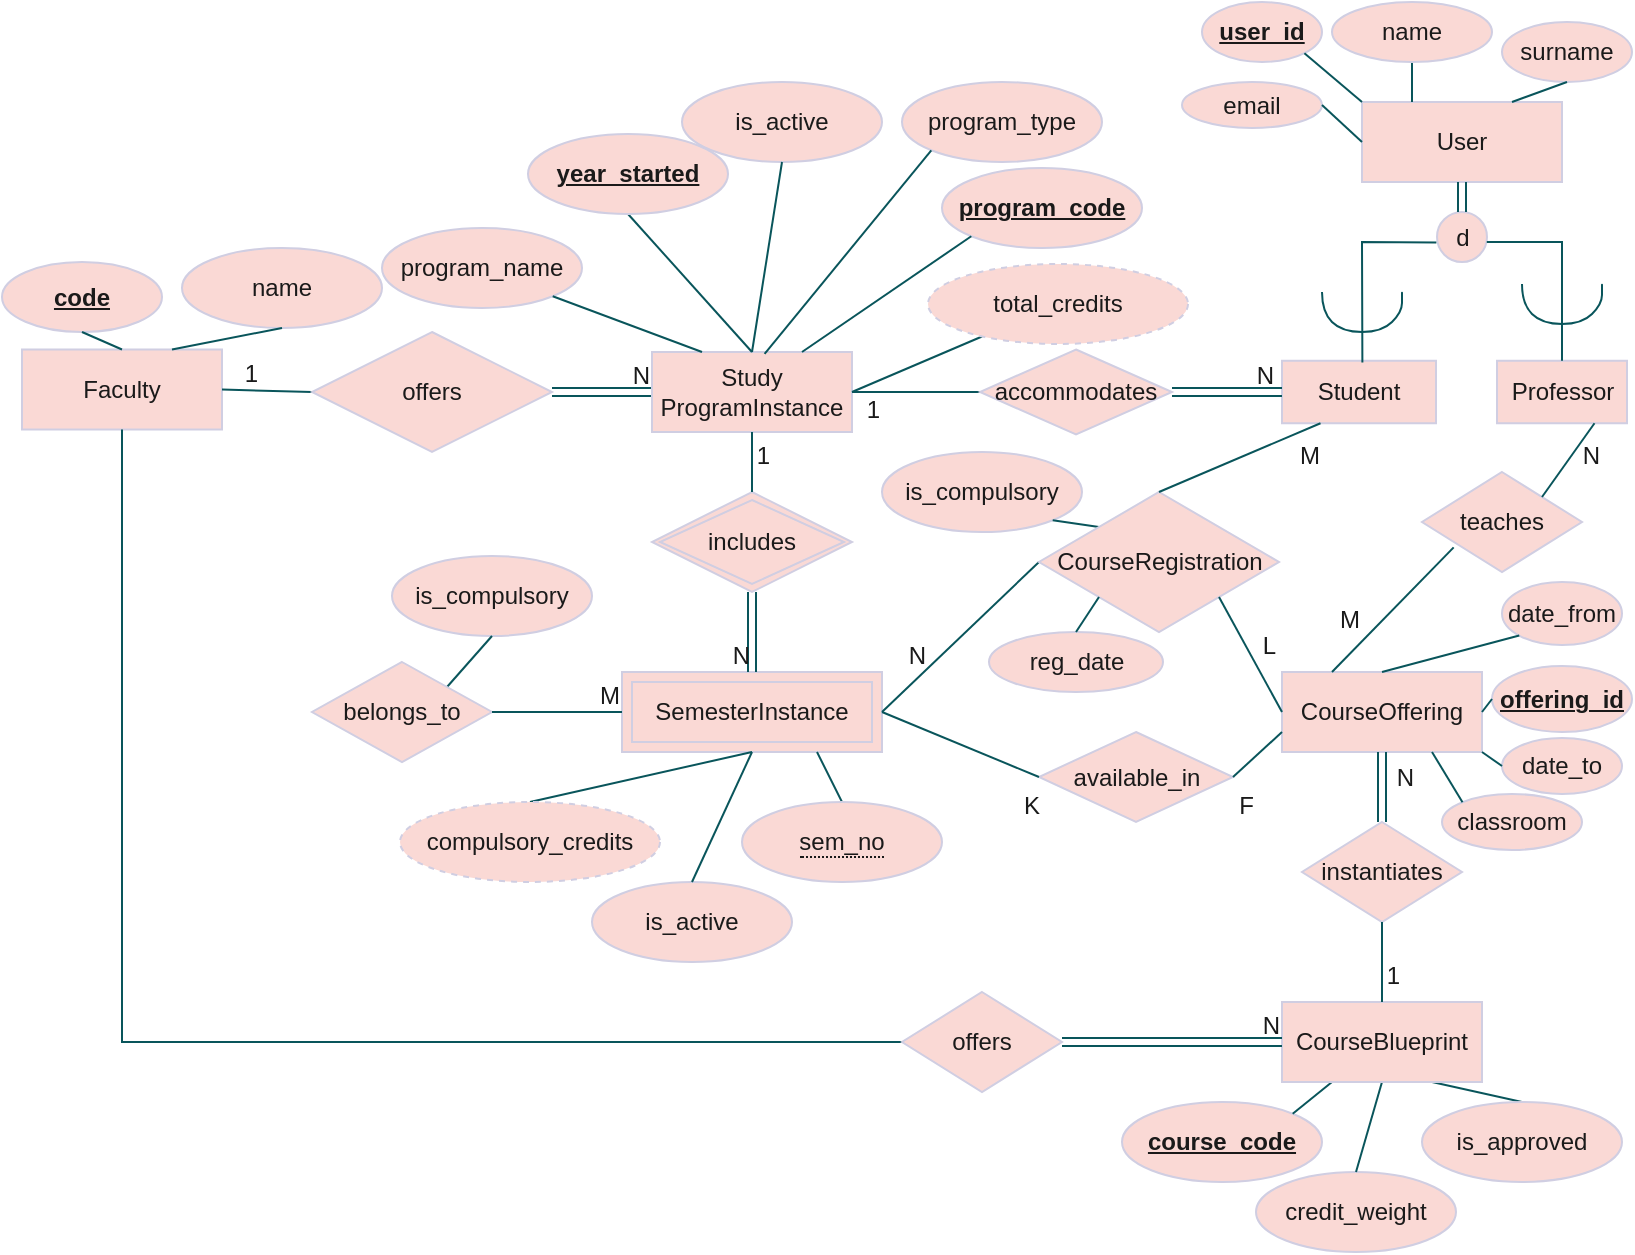 <mxfile version="26.2.10">
  <diagram name="Page-1" id="ZFAcVRVE-hqpHr65Nv5H">
    <mxGraphModel dx="1200" dy="825" grid="1" gridSize="10" guides="1" tooltips="1" connect="1" arrows="1" fold="1" page="1" pageScale="1" pageWidth="827" pageHeight="1169" math="0" shadow="0">
      <root>
        <mxCell id="0" />
        <mxCell id="1" parent="0" />
        <mxCell id="Cuksicx7Q6Ttsj1FzyHK-64" value="Faculty" style="whiteSpace=wrap;html=1;align=center;labelBackgroundColor=none;fillColor=#FAD9D5;strokeColor=#D0CEE2;fontColor=#1A1A1A;" parent="1" vertex="1">
          <mxGeometry x="16" y="203.75" width="100" height="40" as="geometry" />
        </mxCell>
        <mxCell id="Cuksicx7Q6Ttsj1FzyHK-65" value="&lt;b&gt;code&lt;/b&gt;" style="ellipse;whiteSpace=wrap;html=1;align=center;fontStyle=4;labelBackgroundColor=none;fillColor=#FAD9D5;strokeColor=#D0CEE2;fontColor=#1A1A1A;" parent="1" vertex="1">
          <mxGeometry x="6" y="160" width="80" height="35" as="geometry" />
        </mxCell>
        <mxCell id="Cuksicx7Q6Ttsj1FzyHK-66" value="" style="endArrow=none;html=1;rounded=0;entryX=0.5;entryY=0;entryDx=0;entryDy=0;exitX=0.5;exitY=1;exitDx=0;exitDy=0;labelBackgroundColor=none;fontColor=default;strokeColor=#09555B;" parent="1" source="Cuksicx7Q6Ttsj1FzyHK-65" target="Cuksicx7Q6Ttsj1FzyHK-64" edge="1">
          <mxGeometry relative="1" as="geometry">
            <mxPoint x="66" y="170" as="sourcePoint" />
            <mxPoint x="41" y="244" as="targetPoint" />
          </mxGeometry>
        </mxCell>
        <mxCell id="Cuksicx7Q6Ttsj1FzyHK-67" value="" style="shape=link;html=1;rounded=0;exitX=1;exitY=0.5;exitDx=0;exitDy=0;entryX=0;entryY=0.5;entryDx=0;entryDy=0;labelBackgroundColor=none;fontColor=default;strokeColor=#09555B;" parent="1" source="Cuksicx7Q6Ttsj1FzyHK-72" target="Cuksicx7Q6Ttsj1FzyHK-71" edge="1">
          <mxGeometry relative="1" as="geometry">
            <mxPoint x="271" y="225" as="sourcePoint" />
            <mxPoint x="331" y="225" as="targetPoint" />
          </mxGeometry>
        </mxCell>
        <mxCell id="Cuksicx7Q6Ttsj1FzyHK-68" value="N" style="resizable=0;html=1;whiteSpace=wrap;align=right;verticalAlign=bottom;labelBackgroundColor=none;fillColor=#FAD9D5;strokeColor=#D0CEE2;fontColor=#1A1A1A;" parent="Cuksicx7Q6Ttsj1FzyHK-67" connectable="0" vertex="1">
          <mxGeometry x="1" relative="1" as="geometry" />
        </mxCell>
        <mxCell id="Cuksicx7Q6Ttsj1FzyHK-69" value="" style="endArrow=none;html=1;rounded=0;exitX=1;exitY=0.5;exitDx=0;exitDy=0;entryX=0;entryY=0.5;entryDx=0;entryDy=0;labelBackgroundColor=none;fontColor=default;strokeColor=#09555B;" parent="1" source="Cuksicx7Q6Ttsj1FzyHK-64" target="Cuksicx7Q6Ttsj1FzyHK-72" edge="1">
          <mxGeometry relative="1" as="geometry">
            <mxPoint x="131" y="275" as="sourcePoint" />
            <mxPoint x="181" y="225" as="targetPoint" />
          </mxGeometry>
        </mxCell>
        <mxCell id="Cuksicx7Q6Ttsj1FzyHK-70" value="1" style="resizable=0;html=1;whiteSpace=wrap;align=right;verticalAlign=bottom;labelBackgroundColor=none;fillColor=#FAD9D5;strokeColor=#D0CEE2;fontColor=#1A1A1A;" parent="Cuksicx7Q6Ttsj1FzyHK-69" connectable="0" vertex="1">
          <mxGeometry x="1" relative="1" as="geometry">
            <mxPoint x="-25" as="offset" />
          </mxGeometry>
        </mxCell>
        <mxCell id="Cuksicx7Q6Ttsj1FzyHK-71" value="Study ProgramInstance" style="whiteSpace=wrap;html=1;align=center;labelBackgroundColor=none;fillColor=#FAD9D5;strokeColor=#D0CEE2;fontColor=#1A1A1A;" parent="1" vertex="1">
          <mxGeometry x="331" y="205" width="100" height="40" as="geometry" />
        </mxCell>
        <mxCell id="Cuksicx7Q6Ttsj1FzyHK-72" value="offers" style="shape=rhombus;perimeter=rhombusPerimeter;whiteSpace=wrap;html=1;align=center;labelBackgroundColor=none;fillColor=#FAD9D5;strokeColor=#D0CEE2;fontColor=#1A1A1A;" parent="1" vertex="1">
          <mxGeometry x="161" y="195" width="120" height="60" as="geometry" />
        </mxCell>
        <mxCell id="Cuksicx7Q6Ttsj1FzyHK-73" value="SemesterInstance" style="shape=ext;margin=3;double=1;whiteSpace=wrap;html=1;align=center;labelBackgroundColor=none;fillColor=#FAD9D5;strokeColor=#D0CEE2;fontColor=#1A1A1A;" parent="1" vertex="1">
          <mxGeometry x="316" y="365" width="130" height="40" as="geometry" />
        </mxCell>
        <mxCell id="Cuksicx7Q6Ttsj1FzyHK-74" value="includes" style="shape=rhombus;double=1;perimeter=rhombusPerimeter;whiteSpace=wrap;html=1;align=center;labelBackgroundColor=none;fillColor=#FAD9D5;strokeColor=#D0CEE2;fontColor=#1A1A1A;" parent="1" vertex="1">
          <mxGeometry x="331" y="275" width="100" height="50" as="geometry" />
        </mxCell>
        <mxCell id="Cuksicx7Q6Ttsj1FzyHK-75" value="" style="endArrow=none;html=1;rounded=0;exitX=0.5;exitY=1;exitDx=0;exitDy=0;entryX=0.5;entryY=0;entryDx=0;entryDy=0;labelBackgroundColor=none;fontColor=default;strokeColor=#09555B;" parent="1" source="Cuksicx7Q6Ttsj1FzyHK-71" target="Cuksicx7Q6Ttsj1FzyHK-74" edge="1">
          <mxGeometry relative="1" as="geometry">
            <mxPoint x="211" y="295" as="sourcePoint" />
            <mxPoint x="371" y="295" as="targetPoint" />
          </mxGeometry>
        </mxCell>
        <mxCell id="Cuksicx7Q6Ttsj1FzyHK-76" value="1" style="resizable=0;html=1;whiteSpace=wrap;align=right;verticalAlign=bottom;labelBackgroundColor=none;fillColor=#FAD9D5;strokeColor=#D0CEE2;fontColor=#1A1A1A;" parent="1" connectable="0" vertex="1">
          <mxGeometry x="391.0" y="265" as="geometry" />
        </mxCell>
        <mxCell id="Cuksicx7Q6Ttsj1FzyHK-77" value="" style="shape=link;html=1;rounded=0;exitX=0.5;exitY=1;exitDx=0;exitDy=0;entryX=0.5;entryY=0;entryDx=0;entryDy=0;labelBackgroundColor=none;fontColor=default;strokeColor=#09555B;" parent="1" source="Cuksicx7Q6Ttsj1FzyHK-74" target="Cuksicx7Q6Ttsj1FzyHK-73" edge="1">
          <mxGeometry relative="1" as="geometry">
            <mxPoint x="191" y="375" as="sourcePoint" />
            <mxPoint x="351" y="375" as="targetPoint" />
          </mxGeometry>
        </mxCell>
        <mxCell id="Cuksicx7Q6Ttsj1FzyHK-78" value="N" style="resizable=0;html=1;whiteSpace=wrap;align=right;verticalAlign=bottom;labelBackgroundColor=none;fillColor=#FAD9D5;strokeColor=#D0CEE2;fontColor=#1A1A1A;" parent="Cuksicx7Q6Ttsj1FzyHK-77" connectable="0" vertex="1">
          <mxGeometry x="1" relative="1" as="geometry" />
        </mxCell>
        <mxCell id="Cuksicx7Q6Ttsj1FzyHK-79" value="CourseOffering" style="whiteSpace=wrap;html=1;align=center;labelBackgroundColor=none;fillColor=#FAD9D5;strokeColor=#D0CEE2;fontColor=#1A1A1A;" parent="1" vertex="1">
          <mxGeometry x="646" y="365" width="100" height="40" as="geometry" />
        </mxCell>
        <mxCell id="Cuksicx7Q6Ttsj1FzyHK-80" value="&lt;b&gt;course_code&lt;/b&gt;" style="ellipse;whiteSpace=wrap;html=1;align=center;fontStyle=4;labelBackgroundColor=none;fillColor=#FAD9D5;strokeColor=#D0CEE2;fontColor=#1A1A1A;" parent="1" vertex="1">
          <mxGeometry x="566" y="580" width="100" height="40" as="geometry" />
        </mxCell>
        <mxCell id="Cuksicx7Q6Ttsj1FzyHK-81" value="" style="endArrow=none;html=1;rounded=0;entryX=0.25;entryY=1;entryDx=0;entryDy=0;exitX=1;exitY=0;exitDx=0;exitDy=0;labelBackgroundColor=none;fontColor=default;strokeColor=#09555B;" parent="1" source="Cuksicx7Q6Ttsj1FzyHK-80" target="Cuksicx7Q6Ttsj1FzyHK-130" edge="1">
          <mxGeometry relative="1" as="geometry">
            <mxPoint x="111" y="535" as="sourcePoint" />
            <mxPoint x="271" y="535" as="targetPoint" />
          </mxGeometry>
        </mxCell>
        <mxCell id="Cuksicx7Q6Ttsj1FzyHK-82" value="" style="endArrow=none;html=1;rounded=0;exitX=0.75;exitY=1;exitDx=0;exitDy=0;entryX=0.5;entryY=0;entryDx=0;entryDy=0;labelBackgroundColor=none;fontColor=default;strokeColor=#09555B;" parent="1" source="Cuksicx7Q6Ttsj1FzyHK-73" target="Cuksicx7Q6Ttsj1FzyHK-83" edge="1">
          <mxGeometry relative="1" as="geometry">
            <mxPoint x="101" y="435" as="sourcePoint" />
            <mxPoint x="421" y="445" as="targetPoint" />
          </mxGeometry>
        </mxCell>
        <mxCell id="Cuksicx7Q6Ttsj1FzyHK-83" value="&lt;span style=&quot;border-bottom-width: 1px; border-bottom-style: dotted; border-bottom-color: currentcolor;&quot;&gt;sem_no&lt;/span&gt;" style="ellipse;whiteSpace=wrap;html=1;align=center;labelBackgroundColor=none;fillColor=#FAD9D5;strokeColor=#D0CEE2;fontColor=#1A1A1A;" parent="1" vertex="1">
          <mxGeometry x="376" y="430" width="100" height="40" as="geometry" />
        </mxCell>
        <mxCell id="Cuksicx7Q6Ttsj1FzyHK-84" value="" style="endArrow=none;html=1;rounded=0;exitX=0.5;exitY=0;exitDx=0;exitDy=0;entryX=0.5;entryY=1;entryDx=0;entryDy=0;labelBackgroundColor=none;fontColor=default;strokeColor=#09555B;" parent="1" source="Cuksicx7Q6Ttsj1FzyHK-88" target="Cuksicx7Q6Ttsj1FzyHK-73" edge="1">
          <mxGeometry relative="1" as="geometry">
            <mxPoint x="276" y="455" as="sourcePoint" />
            <mxPoint x="131" y="425" as="targetPoint" />
          </mxGeometry>
        </mxCell>
        <mxCell id="Cuksicx7Q6Ttsj1FzyHK-85" value="&lt;b&gt;program_code&lt;/b&gt;" style="ellipse;whiteSpace=wrap;html=1;align=center;fontStyle=4;labelBackgroundColor=none;fillColor=#FAD9D5;strokeColor=#D0CEE2;fontColor=#1A1A1A;" parent="1" vertex="1">
          <mxGeometry x="476" y="113" width="100" height="40" as="geometry" />
        </mxCell>
        <mxCell id="Cuksicx7Q6Ttsj1FzyHK-86" value="" style="endArrow=none;html=1;rounded=0;exitX=0.75;exitY=0;exitDx=0;exitDy=0;entryX=0;entryY=1;entryDx=0;entryDy=0;labelBackgroundColor=none;fontColor=default;strokeColor=#09555B;" parent="1" source="Cuksicx7Q6Ttsj1FzyHK-71" target="Cuksicx7Q6Ttsj1FzyHK-85" edge="1">
          <mxGeometry relative="1" as="geometry">
            <mxPoint x="121" y="455" as="sourcePoint" />
            <mxPoint x="141" y="435" as="targetPoint" />
          </mxGeometry>
        </mxCell>
        <mxCell id="Cuksicx7Q6Ttsj1FzyHK-87" value="is_compulsory" style="ellipse;whiteSpace=wrap;html=1;align=center;labelBackgroundColor=none;fillColor=#FAD9D5;strokeColor=#D0CEE2;fontColor=#1A1A1A;" parent="1" vertex="1">
          <mxGeometry x="201" y="307" width="100" height="40" as="geometry" />
        </mxCell>
        <mxCell id="Cuksicx7Q6Ttsj1FzyHK-88" value="compulsory_credits" style="ellipse;whiteSpace=wrap;html=1;align=center;dashed=1;labelBackgroundColor=none;fillColor=#FAD9D5;strokeColor=#D0CEE2;fontColor=#1A1A1A;" parent="1" vertex="1">
          <mxGeometry x="205" y="430" width="130" height="40" as="geometry" />
        </mxCell>
        <mxCell id="Cuksicx7Q6Ttsj1FzyHK-89" value="" style="endArrow=none;html=1;rounded=0;exitX=0.5;exitY=1;exitDx=0;exitDy=0;entryX=1;entryY=0;entryDx=0;entryDy=0;labelBackgroundColor=none;fontColor=default;strokeColor=#09555B;" parent="1" source="Cuksicx7Q6Ttsj1FzyHK-87" target="Cuksicx7Q6Ttsj1FzyHK-91" edge="1">
          <mxGeometry relative="1" as="geometry">
            <mxPoint x="296" y="475" as="sourcePoint" />
            <mxPoint x="121" y="405" as="targetPoint" />
          </mxGeometry>
        </mxCell>
        <mxCell id="Cuksicx7Q6Ttsj1FzyHK-90" value="credit_weight" style="ellipse;whiteSpace=wrap;html=1;align=center;labelBackgroundColor=none;fillColor=#FAD9D5;strokeColor=#D0CEE2;fontColor=#1A1A1A;" parent="1" vertex="1">
          <mxGeometry x="633" y="615" width="100" height="40" as="geometry" />
        </mxCell>
        <mxCell id="Cuksicx7Q6Ttsj1FzyHK-91" value="belongs_to" style="shape=rhombus;perimeter=rhombusPerimeter;whiteSpace=wrap;html=1;align=center;labelBackgroundColor=none;fillColor=#FAD9D5;strokeColor=#D0CEE2;fontColor=#1A1A1A;" parent="1" vertex="1">
          <mxGeometry x="161" y="360" width="90" height="50" as="geometry" />
        </mxCell>
        <mxCell id="Cuksicx7Q6Ttsj1FzyHK-92" value="program_name" style="ellipse;whiteSpace=wrap;html=1;align=center;labelBackgroundColor=none;fillColor=#FAD9D5;strokeColor=#D0CEE2;fontColor=#1A1A1A;" parent="1" vertex="1">
          <mxGeometry x="196" y="143" width="100" height="40" as="geometry" />
        </mxCell>
        <mxCell id="Cuksicx7Q6Ttsj1FzyHK-93" value="" style="endArrow=none;html=1;rounded=0;exitX=0.25;exitY=0;exitDx=0;exitDy=0;entryX=1;entryY=1;entryDx=0;entryDy=0;labelBackgroundColor=none;fontColor=default;strokeColor=#09555B;" parent="1" source="Cuksicx7Q6Ttsj1FzyHK-71" target="Cuksicx7Q6Ttsj1FzyHK-92" edge="1">
          <mxGeometry relative="1" as="geometry">
            <mxPoint x="391" y="215" as="sourcePoint" />
            <mxPoint x="421" y="175" as="targetPoint" />
          </mxGeometry>
        </mxCell>
        <mxCell id="Cuksicx7Q6Ttsj1FzyHK-96" value="" style="endArrow=none;html=1;rounded=0;exitX=1;exitY=0.5;exitDx=0;exitDy=0;entryX=0;entryY=0.5;entryDx=0;entryDy=0;labelBackgroundColor=none;fontColor=default;strokeColor=#09555B;" parent="1" source="Cuksicx7Q6Ttsj1FzyHK-91" target="Cuksicx7Q6Ttsj1FzyHK-73" edge="1">
          <mxGeometry relative="1" as="geometry">
            <mxPoint x="111" y="395" as="sourcePoint" />
            <mxPoint x="171" y="395" as="targetPoint" />
          </mxGeometry>
        </mxCell>
        <mxCell id="Cuksicx7Q6Ttsj1FzyHK-97" value="M" style="resizable=0;html=1;whiteSpace=wrap;align=right;verticalAlign=bottom;labelBackgroundColor=none;fillColor=#FAD9D5;strokeColor=#D0CEE2;fontColor=#1A1A1A;" parent="Cuksicx7Q6Ttsj1FzyHK-96" connectable="0" vertex="1">
          <mxGeometry x="1" relative="1" as="geometry">
            <mxPoint as="offset" />
          </mxGeometry>
        </mxCell>
        <mxCell id="Cuksicx7Q6Ttsj1FzyHK-98" value="" style="endArrow=none;html=1;rounded=0;entryX=1;entryY=0.5;entryDx=0;entryDy=0;labelBackgroundColor=none;fontColor=default;strokeColor=#09555B;" parent="1" source="Cuksicx7Q6Ttsj1FzyHK-99" target="Cuksicx7Q6Ttsj1FzyHK-71" edge="1">
          <mxGeometry relative="1" as="geometry">
            <mxPoint x="366" y="215" as="sourcePoint" />
            <mxPoint x="318" y="154" as="targetPoint" />
          </mxGeometry>
        </mxCell>
        <mxCell id="Cuksicx7Q6Ttsj1FzyHK-99" value="total_credits" style="ellipse;whiteSpace=wrap;html=1;align=center;dashed=1;labelBackgroundColor=none;fillColor=#FAD9D5;strokeColor=#D0CEE2;fontColor=#1A1A1A;" parent="1" vertex="1">
          <mxGeometry x="469" y="161" width="130" height="40" as="geometry" />
        </mxCell>
        <mxCell id="Cuksicx7Q6Ttsj1FzyHK-100" value="N" style="resizable=0;html=1;whiteSpace=wrap;align=right;verticalAlign=bottom;labelBackgroundColor=none;fillColor=#FAD9D5;strokeColor=#D0CEE2;fontColor=#1A1A1A;" parent="1" connectable="0" vertex="1">
          <mxGeometry x="469.0" y="365" as="geometry" />
        </mxCell>
        <mxCell id="Cuksicx7Q6Ttsj1FzyHK-101" value="" style="endArrow=none;html=1;rounded=0;exitX=1;exitY=0.5;exitDx=0;exitDy=0;entryX=0;entryY=0.5;entryDx=0;entryDy=0;labelBackgroundColor=none;fontColor=default;strokeColor=#09555B;" parent="1" source="Cuksicx7Q6Ttsj1FzyHK-73" target="Cuksicx7Q6Ttsj1FzyHK-121" edge="1">
          <mxGeometry relative="1" as="geometry">
            <mxPoint x="501" y="330" as="sourcePoint" />
            <mxPoint x="491" y="385" as="targetPoint" />
          </mxGeometry>
        </mxCell>
        <mxCell id="Cuksicx7Q6Ttsj1FzyHK-102" value="" style="endArrow=none;html=1;rounded=0;entryX=0.5;entryY=0;entryDx=0;entryDy=0;exitX=0.5;exitY=1;exitDx=0;exitDy=0;labelBackgroundColor=none;fontColor=default;strokeColor=#09555B;" parent="1" source="Cuksicx7Q6Ttsj1FzyHK-105" target="Cuksicx7Q6Ttsj1FzyHK-71" edge="1">
          <mxGeometry relative="1" as="geometry">
            <mxPoint x="396" y="120" as="sourcePoint" />
            <mxPoint x="721" y="375" as="targetPoint" />
          </mxGeometry>
        </mxCell>
        <mxCell id="Cuksicx7Q6Ttsj1FzyHK-103" value="" style="endArrow=none;html=1;rounded=0;exitX=1;exitY=0.5;exitDx=0;exitDy=0;entryX=0;entryY=0.5;entryDx=0;entryDy=0;labelBackgroundColor=none;fontColor=default;strokeColor=#09555B;" parent="1" source="Cuksicx7Q6Ttsj1FzyHK-71" target="Cuksicx7Q6Ttsj1FzyHK-110" edge="1">
          <mxGeometry relative="1" as="geometry">
            <mxPoint x="461" y="264" as="sourcePoint" />
            <mxPoint x="471" y="225" as="targetPoint" />
          </mxGeometry>
        </mxCell>
        <mxCell id="Cuksicx7Q6Ttsj1FzyHK-104" value="1" style="resizable=0;html=1;whiteSpace=wrap;align=right;verticalAlign=bottom;labelBackgroundColor=none;fillColor=#FAD9D5;strokeColor=#D0CEE2;fontColor=#1A1A1A;" parent="1" connectable="0" vertex="1">
          <mxGeometry x="446.0" y="242.5" as="geometry" />
        </mxCell>
        <mxCell id="Cuksicx7Q6Ttsj1FzyHK-105" value="&lt;b&gt;year_started&lt;/b&gt;" style="ellipse;whiteSpace=wrap;html=1;align=center;fontStyle=4;labelBackgroundColor=none;fillColor=#FAD9D5;strokeColor=#D0CEE2;fontColor=#1A1A1A;" parent="1" vertex="1">
          <mxGeometry x="269" y="96" width="100" height="40" as="geometry" />
        </mxCell>
        <mxCell id="Cuksicx7Q6Ttsj1FzyHK-106" value="is_active" style="ellipse;whiteSpace=wrap;html=1;align=center;labelBackgroundColor=none;fillColor=#FAD9D5;strokeColor=#D0CEE2;fontColor=#1A1A1A;" parent="1" vertex="1">
          <mxGeometry x="301" y="470" width="100" height="40" as="geometry" />
        </mxCell>
        <mxCell id="Cuksicx7Q6Ttsj1FzyHK-107" value="" style="endArrow=none;html=1;rounded=0;exitX=0.5;exitY=1;exitDx=0;exitDy=0;entryX=0.5;entryY=0;entryDx=0;entryDy=0;labelBackgroundColor=none;fontColor=default;strokeColor=#09555B;" parent="1" source="Cuksicx7Q6Ttsj1FzyHK-73" target="Cuksicx7Q6Ttsj1FzyHK-106" edge="1">
          <mxGeometry relative="1" as="geometry">
            <mxPoint x="261" y="357" as="sourcePoint" />
            <mxPoint x="239" y="383" as="targetPoint" />
          </mxGeometry>
        </mxCell>
        <mxCell id="Cuksicx7Q6Ttsj1FzyHK-108" value="" style="endArrow=none;html=1;rounded=0;exitX=0.5;exitY=0;exitDx=0;exitDy=0;entryX=0.5;entryY=1;entryDx=0;entryDy=0;labelBackgroundColor=none;fontColor=default;strokeColor=#09555B;" parent="1" source="Cuksicx7Q6Ttsj1FzyHK-90" target="Cuksicx7Q6Ttsj1FzyHK-130" edge="1">
          <mxGeometry relative="1" as="geometry">
            <mxPoint x="-43" y="420" as="sourcePoint" />
            <mxPoint x="11" y="395" as="targetPoint" />
          </mxGeometry>
        </mxCell>
        <mxCell id="Cuksicx7Q6Ttsj1FzyHK-109" value="Student" style="whiteSpace=wrap;html=1;align=center;labelBackgroundColor=none;fillColor=#FAD9D5;strokeColor=#D0CEE2;fontColor=#1A1A1A;" parent="1" vertex="1">
          <mxGeometry x="646" y="209.38" width="77" height="31.25" as="geometry" />
        </mxCell>
        <mxCell id="Cuksicx7Q6Ttsj1FzyHK-110" value="accommodates" style="shape=rhombus;perimeter=rhombusPerimeter;whiteSpace=wrap;html=1;align=center;labelBackgroundColor=none;fillColor=#FAD9D5;strokeColor=#D0CEE2;fontColor=#1A1A1A;" parent="1" vertex="1">
          <mxGeometry x="495" y="203.75" width="96" height="42.5" as="geometry" />
        </mxCell>
        <mxCell id="Cuksicx7Q6Ttsj1FzyHK-111" value="" style="shape=link;html=1;rounded=0;exitX=1;exitY=0.5;exitDx=0;exitDy=0;entryX=0;entryY=0.5;entryDx=0;entryDy=0;labelBackgroundColor=none;fontColor=default;strokeColor=#09555B;" parent="1" source="Cuksicx7Q6Ttsj1FzyHK-110" target="Cuksicx7Q6Ttsj1FzyHK-109" edge="1">
          <mxGeometry relative="1" as="geometry">
            <mxPoint x="590" y="264" as="sourcePoint" />
            <mxPoint x="750" y="264" as="targetPoint" />
          </mxGeometry>
        </mxCell>
        <mxCell id="Cuksicx7Q6Ttsj1FzyHK-112" value="N" style="resizable=0;html=1;whiteSpace=wrap;align=right;verticalAlign=bottom;labelBackgroundColor=none;fillColor=#FAD9D5;strokeColor=#D0CEE2;fontColor=#1A1A1A;" parent="Cuksicx7Q6Ttsj1FzyHK-111" connectable="0" vertex="1">
          <mxGeometry x="1" relative="1" as="geometry">
            <mxPoint x="-2" as="offset" />
          </mxGeometry>
        </mxCell>
        <mxCell id="Cuksicx7Q6Ttsj1FzyHK-113" value="is_active" style="ellipse;whiteSpace=wrap;html=1;align=center;labelBackgroundColor=none;fillColor=#FAD9D5;strokeColor=#D0CEE2;fontColor=#1A1A1A;" parent="1" vertex="1">
          <mxGeometry x="346" y="70" width="100" height="40" as="geometry" />
        </mxCell>
        <mxCell id="Cuksicx7Q6Ttsj1FzyHK-114" value="" style="endArrow=none;html=1;rounded=0;exitX=0.5;exitY=1;exitDx=0;exitDy=0;entryX=0.5;entryY=0;entryDx=0;entryDy=0;labelBackgroundColor=none;fontColor=default;strokeColor=#09555B;" parent="1" source="Cuksicx7Q6Ttsj1FzyHK-113" target="Cuksicx7Q6Ttsj1FzyHK-71" edge="1">
          <mxGeometry relative="1" as="geometry">
            <mxPoint x="318" y="145" as="sourcePoint" />
            <mxPoint x="379" y="201" as="targetPoint" />
          </mxGeometry>
        </mxCell>
        <mxCell id="Cuksicx7Q6Ttsj1FzyHK-115" value="is_compulsory" style="ellipse;whiteSpace=wrap;html=1;align=center;labelBackgroundColor=none;fillColor=#FAD9D5;strokeColor=#D0CEE2;fontColor=#1A1A1A;" parent="1" vertex="1">
          <mxGeometry x="446" y="255" width="100" height="40" as="geometry" />
        </mxCell>
        <mxCell id="Cuksicx7Q6Ttsj1FzyHK-118" value="" style="endArrow=none;html=1;rounded=0;exitX=1;exitY=1;exitDx=0;exitDy=0;entryX=0;entryY=0;entryDx=0;entryDy=0;labelBackgroundColor=none;fontColor=default;strokeColor=#09555B;" parent="1" source="Cuksicx7Q6Ttsj1FzyHK-115" target="Cuksicx7Q6Ttsj1FzyHK-121" edge="1">
          <mxGeometry relative="1" as="geometry">
            <mxPoint x="811" y="364" as="sourcePoint" />
            <mxPoint x="743" y="395" as="targetPoint" />
          </mxGeometry>
        </mxCell>
        <mxCell id="Cuksicx7Q6Ttsj1FzyHK-119" value="" style="endArrow=none;html=1;rounded=0;exitX=0.5;exitY=0;exitDx=0;exitDy=0;entryX=0.75;entryY=1;entryDx=0;entryDy=0;labelBackgroundColor=none;fontColor=default;strokeColor=#09555B;" parent="1" source="Cuksicx7Q6Ttsj1FzyHK-120" target="Cuksicx7Q6Ttsj1FzyHK-130" edge="1">
          <mxGeometry relative="1" as="geometry">
            <mxPoint x="713" y="502" as="sourcePoint" />
            <mxPoint x="683" y="502" as="targetPoint" />
          </mxGeometry>
        </mxCell>
        <mxCell id="Cuksicx7Q6Ttsj1FzyHK-120" value="is_approved" style="ellipse;whiteSpace=wrap;html=1;align=center;labelBackgroundColor=none;fillColor=#FAD9D5;strokeColor=#D0CEE2;fontColor=#1A1A1A;" parent="1" vertex="1">
          <mxGeometry x="716" y="580" width="100" height="40" as="geometry" />
        </mxCell>
        <mxCell id="Cuksicx7Q6Ttsj1FzyHK-121" value="CourseRegistration" style="shape=rhombus;perimeter=rhombusPerimeter;whiteSpace=wrap;html=1;align=center;labelBackgroundColor=none;fillColor=#FAD9D5;strokeColor=#D0CEE2;fontColor=#1A1A1A;" parent="1" vertex="1">
          <mxGeometry x="524.5" y="275" width="120" height="70" as="geometry" />
        </mxCell>
        <mxCell id="Cuksicx7Q6Ttsj1FzyHK-122" value="" style="endArrow=none;html=1;rounded=0;exitX=0;exitY=0.5;exitDx=0;exitDy=0;entryX=1;entryY=1;entryDx=0;entryDy=0;labelBackgroundColor=none;fontColor=default;strokeColor=#09555B;" parent="1" source="Cuksicx7Q6Ttsj1FzyHK-79" target="Cuksicx7Q6Ttsj1FzyHK-121" edge="1">
          <mxGeometry relative="1" as="geometry">
            <mxPoint x="456" y="395" as="sourcePoint" />
            <mxPoint x="501" y="395" as="targetPoint" />
          </mxGeometry>
        </mxCell>
        <mxCell id="Cuksicx7Q6Ttsj1FzyHK-123" value="" style="endArrow=none;html=1;rounded=0;exitX=0.5;exitY=0;exitDx=0;exitDy=0;entryX=0.25;entryY=1;entryDx=0;entryDy=0;labelBackgroundColor=none;fontColor=default;strokeColor=#09555B;" parent="1" source="Cuksicx7Q6Ttsj1FzyHK-121" target="Cuksicx7Q6Ttsj1FzyHK-109" edge="1">
          <mxGeometry relative="1" as="geometry">
            <mxPoint x="466" y="405" as="sourcePoint" />
            <mxPoint x="511" y="405" as="targetPoint" />
          </mxGeometry>
        </mxCell>
        <mxCell id="Cuksicx7Q6Ttsj1FzyHK-125" value="M" style="resizable=0;html=1;whiteSpace=wrap;align=right;verticalAlign=bottom;labelBackgroundColor=none;fillColor=#FAD9D5;strokeColor=#D0CEE2;fontColor=#1A1A1A;" parent="1" connectable="0" vertex="1">
          <mxGeometry x="666.0" y="265" as="geometry" />
        </mxCell>
        <mxCell id="Cuksicx7Q6Ttsj1FzyHK-126" value="L" style="resizable=0;html=1;whiteSpace=wrap;align=right;verticalAlign=bottom;labelBackgroundColor=none;fillColor=#FAD9D5;strokeColor=#D0CEE2;fontColor=#1A1A1A;" parent="1" connectable="0" vertex="1">
          <mxGeometry x="644.5" y="360" as="geometry" />
        </mxCell>
        <mxCell id="Cuksicx7Q6Ttsj1FzyHK-127" value="Professor" style="whiteSpace=wrap;html=1;align=center;labelBackgroundColor=none;fillColor=#FAD9D5;strokeColor=#D0CEE2;fontColor=#1A1A1A;" parent="1" vertex="1">
          <mxGeometry x="753.5" y="209.38" width="65" height="31.25" as="geometry" />
        </mxCell>
        <mxCell id="Cuksicx7Q6Ttsj1FzyHK-128" value="" style="endArrow=none;html=1;rounded=0;exitX=0.5;exitY=1;exitDx=0;exitDy=0;entryX=0;entryY=0.5;entryDx=0;entryDy=0;labelBackgroundColor=none;fontColor=default;strokeColor=#09555B;" parent="1" source="Cuksicx7Q6Ttsj1FzyHK-64" target="Cuksicx7Q6Ttsj1FzyHK-131" edge="1">
          <mxGeometry relative="1" as="geometry">
            <mxPoint x="66" y="245" as="sourcePoint" />
            <mxPoint x="316" y="550" as="targetPoint" />
            <Array as="points">
              <mxPoint x="66" y="480" />
              <mxPoint x="66" y="550" />
              <mxPoint x="106" y="550" />
            </Array>
          </mxGeometry>
        </mxCell>
        <mxCell id="Cuksicx7Q6Ttsj1FzyHK-130" value="CourseBlueprint" style="whiteSpace=wrap;html=1;align=center;labelBackgroundColor=none;fillColor=#FAD9D5;strokeColor=#D0CEE2;fontColor=#1A1A1A;" parent="1" vertex="1">
          <mxGeometry x="646" y="530" width="100" height="40" as="geometry" />
        </mxCell>
        <mxCell id="Cuksicx7Q6Ttsj1FzyHK-131" value="offers" style="shape=rhombus;perimeter=rhombusPerimeter;whiteSpace=wrap;html=1;align=center;labelBackgroundColor=none;fillColor=#FAD9D5;strokeColor=#D0CEE2;fontColor=#1A1A1A;" parent="1" vertex="1">
          <mxGeometry x="456" y="525" width="80" height="50" as="geometry" />
        </mxCell>
        <mxCell id="Cuksicx7Q6Ttsj1FzyHK-136" value="" style="shape=link;html=1;rounded=0;exitX=1;exitY=0.5;exitDx=0;exitDy=0;entryX=0;entryY=0.5;entryDx=0;entryDy=0;labelBackgroundColor=none;fontColor=default;strokeColor=#09555B;" parent="1" source="Cuksicx7Q6Ttsj1FzyHK-131" target="Cuksicx7Q6Ttsj1FzyHK-130" edge="1">
          <mxGeometry relative="1" as="geometry">
            <mxPoint x="576" y="549.58" as="sourcePoint" />
            <mxPoint x="626" y="549.58" as="targetPoint" />
          </mxGeometry>
        </mxCell>
        <mxCell id="Cuksicx7Q6Ttsj1FzyHK-137" value="N" style="resizable=0;html=1;whiteSpace=wrap;align=right;verticalAlign=bottom;labelBackgroundColor=none;fillColor=#FAD9D5;strokeColor=#D0CEE2;fontColor=#1A1A1A;" parent="Cuksicx7Q6Ttsj1FzyHK-136" connectable="0" vertex="1">
          <mxGeometry x="1" relative="1" as="geometry" />
        </mxCell>
        <mxCell id="Cuksicx7Q6Ttsj1FzyHK-138" value="instantiates" style="shape=rhombus;perimeter=rhombusPerimeter;whiteSpace=wrap;html=1;align=center;labelBackgroundColor=none;fillColor=#FAD9D5;strokeColor=#D0CEE2;fontColor=#1A1A1A;" parent="1" vertex="1">
          <mxGeometry x="656" y="440" width="80" height="50" as="geometry" />
        </mxCell>
        <mxCell id="Cuksicx7Q6Ttsj1FzyHK-139" value="teaches" style="shape=rhombus;perimeter=rhombusPerimeter;whiteSpace=wrap;html=1;align=center;labelBackgroundColor=none;fillColor=#FAD9D5;strokeColor=#D0CEE2;fontColor=#1A1A1A;" parent="1" vertex="1">
          <mxGeometry x="716" y="265" width="80" height="50" as="geometry" />
        </mxCell>
        <mxCell id="Cuksicx7Q6Ttsj1FzyHK-141" value="" style="endArrow=none;html=1;rounded=0;exitX=1;exitY=0;exitDx=0;exitDy=0;entryX=0.75;entryY=1;entryDx=0;entryDy=0;labelBackgroundColor=none;fontColor=default;strokeColor=#09555B;" parent="1" source="Cuksicx7Q6Ttsj1FzyHK-139" target="Cuksicx7Q6Ttsj1FzyHK-127" edge="1">
          <mxGeometry relative="1" as="geometry">
            <mxPoint x="826" y="315" as="sourcePoint" />
            <mxPoint x="918" y="268" as="targetPoint" />
          </mxGeometry>
        </mxCell>
        <mxCell id="Cuksicx7Q6Ttsj1FzyHK-142" value="" style="endArrow=none;html=1;rounded=0;exitX=0.25;exitY=0;exitDx=0;exitDy=0;entryX=0.198;entryY=0.754;entryDx=0;entryDy=0;labelBackgroundColor=none;fontColor=default;strokeColor=#09555B;entryPerimeter=0;" parent="1" source="Cuksicx7Q6Ttsj1FzyHK-79" target="Cuksicx7Q6Ttsj1FzyHK-139" edge="1">
          <mxGeometry relative="1" as="geometry">
            <mxPoint x="796" y="275" as="sourcePoint" />
            <mxPoint x="737" y="322" as="targetPoint" />
          </mxGeometry>
        </mxCell>
        <mxCell id="Cuksicx7Q6Ttsj1FzyHK-143" value="N" style="resizable=0;html=1;whiteSpace=wrap;align=right;verticalAlign=bottom;labelBackgroundColor=none;fillColor=#FAD9D5;strokeColor=#D0CEE2;fontColor=#1A1A1A;" parent="1" connectable="0" vertex="1">
          <mxGeometry x="806.0" y="265" as="geometry" />
        </mxCell>
        <mxCell id="Cuksicx7Q6Ttsj1FzyHK-144" value="M" style="resizable=0;html=1;whiteSpace=wrap;align=right;verticalAlign=bottom;labelBackgroundColor=none;fillColor=#FAD9D5;strokeColor=#D0CEE2;fontColor=#1A1A1A;" parent="1" connectable="0" vertex="1">
          <mxGeometry x="686.0" y="347" as="geometry" />
        </mxCell>
        <mxCell id="Cuksicx7Q6Ttsj1FzyHK-145" value="" style="shape=link;html=1;rounded=0;exitX=0.5;exitY=0;exitDx=0;exitDy=0;entryX=0.5;entryY=1;entryDx=0;entryDy=0;labelBackgroundColor=none;fontColor=default;strokeColor=#09555B;" parent="1" source="Cuksicx7Q6Ttsj1FzyHK-138" target="Cuksicx7Q6Ttsj1FzyHK-79" edge="1">
          <mxGeometry relative="1" as="geometry">
            <mxPoint x="744" y="405" as="sourcePoint" />
            <mxPoint x="786" y="405" as="targetPoint" />
          </mxGeometry>
        </mxCell>
        <mxCell id="Cuksicx7Q6Ttsj1FzyHK-146" value="N" style="resizable=0;html=1;whiteSpace=wrap;align=right;verticalAlign=bottom;labelBackgroundColor=none;fillColor=#FAD9D5;strokeColor=#D0CEE2;fontColor=#1A1A1A;" parent="Cuksicx7Q6Ttsj1FzyHK-145" connectable="0" vertex="1">
          <mxGeometry x="1" relative="1" as="geometry">
            <mxPoint x="17" y="21" as="offset" />
          </mxGeometry>
        </mxCell>
        <mxCell id="Cuksicx7Q6Ttsj1FzyHK-147" value="" style="endArrow=none;html=1;rounded=0;exitX=0.5;exitY=1;exitDx=0;exitDy=0;entryX=0.5;entryY=0;entryDx=0;entryDy=0;labelBackgroundColor=none;fontColor=default;strokeColor=#09555B;" parent="1" source="Cuksicx7Q6Ttsj1FzyHK-138" target="Cuksicx7Q6Ttsj1FzyHK-130" edge="1">
          <mxGeometry relative="1" as="geometry">
            <mxPoint x="826" y="288" as="sourcePoint" />
            <mxPoint x="861" y="256" as="targetPoint" />
            <Array as="points" />
          </mxGeometry>
        </mxCell>
        <mxCell id="Cuksicx7Q6Ttsj1FzyHK-148" value="1" style="resizable=0;html=1;whiteSpace=wrap;align=right;verticalAlign=bottom;labelBackgroundColor=none;fillColor=#FAD9D5;strokeColor=#D0CEE2;fontColor=#1A1A1A;" parent="1" connectable="0" vertex="1">
          <mxGeometry x="706.0" y="525.0" as="geometry" />
        </mxCell>
        <mxCell id="Cuksicx7Q6Ttsj1FzyHK-149" value="date_from" style="ellipse;whiteSpace=wrap;html=1;align=center;labelBackgroundColor=none;fillColor=#FAD9D5;strokeColor=#D0CEE2;fontColor=#1A1A1A;" parent="1" vertex="1">
          <mxGeometry x="756" y="320" width="60" height="31.5" as="geometry" />
        </mxCell>
        <mxCell id="Cuksicx7Q6Ttsj1FzyHK-150" value="date_to" style="ellipse;whiteSpace=wrap;html=1;align=center;labelBackgroundColor=none;fillColor=#FAD9D5;strokeColor=#D0CEE2;fontColor=#1A1A1A;" parent="1" vertex="1">
          <mxGeometry x="756" y="398" width="60" height="28" as="geometry" />
        </mxCell>
        <mxCell id="Cuksicx7Q6Ttsj1FzyHK-151" value="classroom" style="ellipse;whiteSpace=wrap;html=1;align=center;labelBackgroundColor=none;fillColor=#FAD9D5;strokeColor=#D0CEE2;fontColor=#1A1A1A;" parent="1" vertex="1">
          <mxGeometry x="726" y="426" width="70" height="28" as="geometry" />
        </mxCell>
        <mxCell id="Cuksicx7Q6Ttsj1FzyHK-152" value="" style="endArrow=none;html=1;rounded=0;exitX=0;exitY=1;exitDx=0;exitDy=0;entryX=0.5;entryY=0;entryDx=0;entryDy=0;labelBackgroundColor=none;fontColor=default;strokeColor=#09555B;" parent="1" source="Cuksicx7Q6Ttsj1FzyHK-149" target="Cuksicx7Q6Ttsj1FzyHK-79" edge="1">
          <mxGeometry relative="1" as="geometry">
            <mxPoint x="831" y="525" as="sourcePoint" />
            <mxPoint x="776" y="540" as="targetPoint" />
          </mxGeometry>
        </mxCell>
        <mxCell id="Cuksicx7Q6Ttsj1FzyHK-153" value="" style="endArrow=none;html=1;rounded=0;exitX=0;exitY=0.5;exitDx=0;exitDy=0;entryX=1;entryY=1;entryDx=0;entryDy=0;labelBackgroundColor=none;fontColor=default;strokeColor=#09555B;" parent="1" source="Cuksicx7Q6Ttsj1FzyHK-150" target="Cuksicx7Q6Ttsj1FzyHK-79" edge="1">
          <mxGeometry relative="1" as="geometry">
            <mxPoint x="806" y="370" as="sourcePoint" />
            <mxPoint x="776" y="360" as="targetPoint" />
          </mxGeometry>
        </mxCell>
        <mxCell id="Cuksicx7Q6Ttsj1FzyHK-154" value="" style="endArrow=none;html=1;rounded=0;exitX=0;exitY=0;exitDx=0;exitDy=0;entryX=0.75;entryY=1;entryDx=0;entryDy=0;labelBackgroundColor=none;fontColor=default;strokeColor=#09555B;" parent="1" source="Cuksicx7Q6Ttsj1FzyHK-151" target="Cuksicx7Q6Ttsj1FzyHK-79" edge="1">
          <mxGeometry relative="1" as="geometry">
            <mxPoint x="836" y="400" as="sourcePoint" />
            <mxPoint x="776" y="380" as="targetPoint" />
          </mxGeometry>
        </mxCell>
        <mxCell id="Cuksicx7Q6Ttsj1FzyHK-156" value="&lt;b&gt;offering_id&lt;/b&gt;" style="ellipse;whiteSpace=wrap;html=1;align=center;fontStyle=4;labelBackgroundColor=none;fillColor=#FAD9D5;strokeColor=#D0CEE2;fontColor=#1A1A1A;" parent="1" vertex="1">
          <mxGeometry x="751" y="362" width="70" height="33" as="geometry" />
        </mxCell>
        <mxCell id="Cuksicx7Q6Ttsj1FzyHK-157" value="" style="endArrow=none;html=1;rounded=0;exitX=0;exitY=0.5;exitDx=0;exitDy=0;entryX=1;entryY=0.5;entryDx=0;entryDy=0;labelBackgroundColor=none;fontColor=default;strokeColor=#09555B;" parent="1" source="Cuksicx7Q6Ttsj1FzyHK-156" target="Cuksicx7Q6Ttsj1FzyHK-79" edge="1">
          <mxGeometry relative="1" as="geometry">
            <mxPoint x="856" y="335" as="sourcePoint" />
            <mxPoint x="776" y="360" as="targetPoint" />
          </mxGeometry>
        </mxCell>
        <mxCell id="Cuksicx7Q6Ttsj1FzyHK-158" value="User" style="whiteSpace=wrap;html=1;align=center;labelBackgroundColor=none;fillColor=#FAD9D5;strokeColor=#D0CEE2;fontColor=#1A1A1A;" parent="1" vertex="1">
          <mxGeometry x="686" y="80" width="100" height="40" as="geometry" />
        </mxCell>
        <mxCell id="Cuksicx7Q6Ttsj1FzyHK-160" value="d" style="ellipse;whiteSpace=wrap;html=1;aspect=fixed;labelBackgroundColor=none;fillColor=#FAD9D5;strokeColor=#D0CEE2;fontColor=#1A1A1A;" parent="1" vertex="1">
          <mxGeometry x="723.5" y="135" width="25" height="25" as="geometry" />
        </mxCell>
        <mxCell id="Cuksicx7Q6Ttsj1FzyHK-161" value="" style="shape=link;html=1;rounded=0;exitX=0.5;exitY=1;exitDx=0;exitDy=0;entryX=0.5;entryY=0;entryDx=0;entryDy=0;labelBackgroundColor=none;fontColor=default;strokeColor=#09555B;" parent="1" source="Cuksicx7Q6Ttsj1FzyHK-158" target="Cuksicx7Q6Ttsj1FzyHK-160" edge="1">
          <mxGeometry relative="1" as="geometry">
            <mxPoint x="865.17" y="132.5" as="sourcePoint" />
            <mxPoint x="865.17" y="172.5" as="targetPoint" />
          </mxGeometry>
        </mxCell>
        <mxCell id="Cuksicx7Q6Ttsj1FzyHK-163" value="&lt;b&gt;user_id&lt;/b&gt;" style="ellipse;whiteSpace=wrap;html=1;align=center;fontStyle=4;labelBackgroundColor=none;fillColor=#FAD9D5;strokeColor=#D0CEE2;fontColor=#1A1A1A;" parent="1" vertex="1">
          <mxGeometry x="606" y="30" width="60" height="30" as="geometry" />
        </mxCell>
        <mxCell id="Cuksicx7Q6Ttsj1FzyHK-164" value="" style="endArrow=none;html=1;rounded=0;exitX=0;exitY=0;exitDx=0;exitDy=0;entryX=1;entryY=1;entryDx=0;entryDy=0;labelBackgroundColor=none;fontColor=default;strokeColor=#09555B;" parent="1" source="Cuksicx7Q6Ttsj1FzyHK-158" target="Cuksicx7Q6Ttsj1FzyHK-163" edge="1">
          <mxGeometry relative="1" as="geometry">
            <mxPoint x="576" y="302" as="sourcePoint" />
            <mxPoint x="668" y="255" as="targetPoint" />
          </mxGeometry>
        </mxCell>
        <mxCell id="jrxNtr_iuggc9ucb1977-1" value="" style="endArrow=none;html=1;rounded=0;exitX=0.25;exitY=0;exitDx=0;exitDy=0;entryX=0.5;entryY=1;entryDx=0;entryDy=0;labelBackgroundColor=none;fontColor=default;strokeColor=#09555B;" parent="1" source="Cuksicx7Q6Ttsj1FzyHK-158" target="jrxNtr_iuggc9ucb1977-2" edge="1">
          <mxGeometry relative="1" as="geometry">
            <mxPoint x="876" y="103" as="sourcePoint" />
            <mxPoint x="916" y="110" as="targetPoint" />
          </mxGeometry>
        </mxCell>
        <mxCell id="jrxNtr_iuggc9ucb1977-2" value="name" style="ellipse;whiteSpace=wrap;html=1;align=center;labelBackgroundColor=none;fillColor=#FAD9D5;strokeColor=#D0CEE2;fontColor=#1A1A1A;" parent="1" vertex="1">
          <mxGeometry x="671" y="30" width="80" height="30" as="geometry" />
        </mxCell>
        <mxCell id="jrxNtr_iuggc9ucb1977-4" value="surname" style="ellipse;whiteSpace=wrap;html=1;align=center;labelBackgroundColor=none;fillColor=#FAD9D5;strokeColor=#D0CEE2;fontColor=#1A1A1A;" parent="1" vertex="1">
          <mxGeometry x="756" y="40" width="65" height="30" as="geometry" />
        </mxCell>
        <mxCell id="jrxNtr_iuggc9ucb1977-5" value="" style="endArrow=none;html=1;rounded=0;exitX=0.75;exitY=0;exitDx=0;exitDy=0;entryX=0.5;entryY=1;entryDx=0;entryDy=0;labelBackgroundColor=none;fontColor=default;strokeColor=#09555B;" parent="1" source="Cuksicx7Q6Ttsj1FzyHK-158" target="jrxNtr_iuggc9ucb1977-4" edge="1">
          <mxGeometry relative="1" as="geometry">
            <mxPoint x="876" y="113" as="sourcePoint" />
            <mxPoint x="956" y="103" as="targetPoint" />
          </mxGeometry>
        </mxCell>
        <mxCell id="jrxNtr_iuggc9ucb1977-6" value="email" style="ellipse;whiteSpace=wrap;html=1;align=center;labelBackgroundColor=none;fillColor=#FAD9D5;strokeColor=#D0CEE2;fontColor=#1A1A1A;" parent="1" vertex="1">
          <mxGeometry x="596" y="70" width="70" height="23" as="geometry" />
        </mxCell>
        <mxCell id="jrxNtr_iuggc9ucb1977-7" value="" style="endArrow=none;html=1;rounded=0;exitX=0;exitY=0.5;exitDx=0;exitDy=0;entryX=1;entryY=0.5;entryDx=0;entryDy=0;labelBackgroundColor=none;fontColor=default;strokeColor=#09555B;" parent="1" source="Cuksicx7Q6Ttsj1FzyHK-158" target="jrxNtr_iuggc9ucb1977-6" edge="1">
          <mxGeometry relative="1" as="geometry">
            <mxPoint x="851" y="83" as="sourcePoint" />
            <mxPoint x="916" y="60" as="targetPoint" />
          </mxGeometry>
        </mxCell>
        <mxCell id="jrxNtr_iuggc9ucb1977-9" value="" style="curved=1;endArrow=none;html=1;rounded=0;labelBackgroundColor=none;fontColor=default;strokeColor=#09555B;" parent="1" edge="1">
          <mxGeometry width="50" height="50" relative="1" as="geometry">
            <mxPoint x="666" y="175" as="sourcePoint" />
            <mxPoint x="706" y="176" as="targetPoint" />
            <Array as="points">
              <mxPoint x="666" y="185" />
              <mxPoint x="676" y="195" />
              <mxPoint x="696" y="195" />
              <mxPoint x="706" y="185" />
              <mxPoint x="706" y="176" />
              <mxPoint x="706" y="175" />
            </Array>
          </mxGeometry>
        </mxCell>
        <mxCell id="jrxNtr_iuggc9ucb1977-10" value="" style="curved=1;endArrow=none;html=1;rounded=0;labelBackgroundColor=none;fontColor=default;strokeColor=#09555B;" parent="1" edge="1">
          <mxGeometry width="50" height="50" relative="1" as="geometry">
            <mxPoint x="766" y="171" as="sourcePoint" />
            <mxPoint x="806" y="172" as="targetPoint" />
            <Array as="points">
              <mxPoint x="766" y="181" />
              <mxPoint x="776" y="191" />
              <mxPoint x="796" y="191" />
              <mxPoint x="806" y="181" />
              <mxPoint x="806" y="172" />
              <mxPoint x="806" y="171" />
            </Array>
          </mxGeometry>
        </mxCell>
        <mxCell id="gDirljBr_H3MMwNp9Sqr-2" value="program_type" style="ellipse;whiteSpace=wrap;html=1;align=center;labelBackgroundColor=none;fillColor=#FAD9D5;strokeColor=#D0CEE2;fontColor=#1A1A1A;" vertex="1" parent="1">
          <mxGeometry x="456" y="70" width="100" height="40" as="geometry" />
        </mxCell>
        <mxCell id="gDirljBr_H3MMwNp9Sqr-3" value="" style="endArrow=none;html=1;rounded=0;exitX=0;exitY=1;exitDx=0;exitDy=0;entryX=0.563;entryY=0.024;entryDx=0;entryDy=0;entryPerimeter=0;labelBackgroundColor=none;fontColor=default;strokeColor=#09555B;" edge="1" parent="1" source="gDirljBr_H3MMwNp9Sqr-2" target="Cuksicx7Q6Ttsj1FzyHK-71">
          <mxGeometry relative="1" as="geometry">
            <mxPoint x="406" y="120" as="sourcePoint" />
            <mxPoint x="391" y="215" as="targetPoint" />
          </mxGeometry>
        </mxCell>
        <mxCell id="gDirljBr_H3MMwNp9Sqr-8" value="available_in" style="shape=rhombus;perimeter=rhombusPerimeter;whiteSpace=wrap;html=1;align=center;labelBackgroundColor=none;fillColor=#FAD9D5;strokeColor=#D0CEE2;fontColor=#1A1A1A;" vertex="1" parent="1">
          <mxGeometry x="524.5" y="395" width="97" height="45" as="geometry" />
        </mxCell>
        <mxCell id="gDirljBr_H3MMwNp9Sqr-9" value="" style="endArrow=none;html=1;rounded=0;exitX=1;exitY=0.5;exitDx=0;exitDy=0;entryX=0;entryY=0.5;entryDx=0;entryDy=0;labelBackgroundColor=none;fontColor=default;strokeColor=#09555B;" edge="1" parent="1" source="Cuksicx7Q6Ttsj1FzyHK-73" target="gDirljBr_H3MMwNp9Sqr-8">
          <mxGeometry relative="1" as="geometry">
            <mxPoint x="456" y="395" as="sourcePoint" />
            <mxPoint x="523" y="325" as="targetPoint" />
          </mxGeometry>
        </mxCell>
        <mxCell id="gDirljBr_H3MMwNp9Sqr-10" value="" style="endArrow=none;html=1;rounded=0;exitX=1;exitY=0.5;exitDx=0;exitDy=0;entryX=0;entryY=0.75;entryDx=0;entryDy=0;labelBackgroundColor=none;fontColor=default;strokeColor=#09555B;" edge="1" parent="1" source="gDirljBr_H3MMwNp9Sqr-8" target="Cuksicx7Q6Ttsj1FzyHK-79">
          <mxGeometry relative="1" as="geometry">
            <mxPoint x="546" y="430" as="sourcePoint" />
            <mxPoint x="618" y="429" as="targetPoint" />
          </mxGeometry>
        </mxCell>
        <mxCell id="gDirljBr_H3MMwNp9Sqr-11" value="K" style="resizable=0;html=1;whiteSpace=wrap;align=right;verticalAlign=bottom;labelBackgroundColor=none;fillColor=#FAD9D5;strokeColor=#D0CEE2;fontColor=#1A1A1A;" connectable="0" vertex="1" parent="1">
          <mxGeometry x="526.0" y="440" as="geometry" />
        </mxCell>
        <mxCell id="gDirljBr_H3MMwNp9Sqr-14" value="name" style="ellipse;whiteSpace=wrap;html=1;align=center;labelBackgroundColor=none;fillColor=#FAD9D5;strokeColor=#D0CEE2;fontColor=#1A1A1A;" vertex="1" parent="1">
          <mxGeometry x="96" y="153" width="100" height="40" as="geometry" />
        </mxCell>
        <mxCell id="gDirljBr_H3MMwNp9Sqr-15" value="" style="endArrow=none;html=1;rounded=0;exitX=0.75;exitY=0;exitDx=0;exitDy=0;entryX=0.5;entryY=1;entryDx=0;entryDy=0;labelBackgroundColor=none;fontColor=default;strokeColor=#09555B;" edge="1" parent="1" source="Cuksicx7Q6Ttsj1FzyHK-64" target="gDirljBr_H3MMwNp9Sqr-14">
          <mxGeometry relative="1" as="geometry">
            <mxPoint x="366" y="215" as="sourcePoint" />
            <mxPoint x="291" y="187" as="targetPoint" />
          </mxGeometry>
        </mxCell>
        <mxCell id="gDirljBr_H3MMwNp9Sqr-17" value="reg_date" style="ellipse;whiteSpace=wrap;html=1;align=center;labelBackgroundColor=none;fillColor=#FAD9D5;strokeColor=#D0CEE2;fontColor=#1A1A1A;" vertex="1" parent="1">
          <mxGeometry x="499.5" y="345" width="87" height="30" as="geometry" />
        </mxCell>
        <mxCell id="gDirljBr_H3MMwNp9Sqr-18" value="" style="endArrow=none;html=1;rounded=0;exitX=0;exitY=1;exitDx=0;exitDy=0;entryX=0.5;entryY=0;entryDx=0;entryDy=0;labelBackgroundColor=none;fontColor=default;strokeColor=#09555B;" edge="1" parent="1" source="Cuksicx7Q6Ttsj1FzyHK-121" target="gDirljBr_H3MMwNp9Sqr-17">
          <mxGeometry relative="1" as="geometry">
            <mxPoint x="541" y="299" as="sourcePoint" />
            <mxPoint x="553" y="308" as="targetPoint" />
          </mxGeometry>
        </mxCell>
        <mxCell id="gDirljBr_H3MMwNp9Sqr-19" value="F" style="resizable=0;html=1;whiteSpace=wrap;align=right;verticalAlign=bottom;labelBackgroundColor=none;fillColor=#FAD9D5;strokeColor=#D0CEE2;fontColor=#1A1A1A;" connectable="0" vertex="1" parent="1">
          <mxGeometry x="633.0" y="440" as="geometry" />
        </mxCell>
        <mxCell id="gDirljBr_H3MMwNp9Sqr-20" value="" style="endArrow=none;html=1;rounded=0;exitX=0.996;exitY=0.598;exitDx=0;exitDy=0;labelBackgroundColor=none;fontColor=default;strokeColor=#09555B;entryX=0.5;entryY=0;entryDx=0;entryDy=0;exitPerimeter=0;" edge="1" parent="1" source="Cuksicx7Q6Ttsj1FzyHK-160" target="Cuksicx7Q6Ttsj1FzyHK-127">
          <mxGeometry relative="1" as="geometry">
            <mxPoint x="801" y="143" as="sourcePoint" />
            <mxPoint x="786" y="150" as="targetPoint" />
            <Array as="points">
              <mxPoint x="786" y="150" />
            </Array>
          </mxGeometry>
        </mxCell>
        <mxCell id="gDirljBr_H3MMwNp9Sqr-21" value="" style="endArrow=none;html=1;rounded=0;exitX=-0.013;exitY=0.61;exitDx=0;exitDy=0;labelBackgroundColor=none;fontColor=default;strokeColor=#09555B;entryX=0.522;entryY=0.028;entryDx=0;entryDy=0;exitPerimeter=0;entryPerimeter=0;" edge="1" parent="1" source="Cuksicx7Q6Ttsj1FzyHK-160" target="Cuksicx7Q6Ttsj1FzyHK-109">
          <mxGeometry relative="1" as="geometry">
            <mxPoint x="648" y="144.75" as="sourcePoint" />
            <mxPoint x="686" y="203.75" as="targetPoint" />
            <Array as="points">
              <mxPoint x="686" y="150" />
            </Array>
          </mxGeometry>
        </mxCell>
      </root>
    </mxGraphModel>
  </diagram>
</mxfile>
